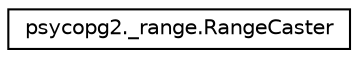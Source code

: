 digraph "Graphical Class Hierarchy"
{
 // LATEX_PDF_SIZE
  edge [fontname="Helvetica",fontsize="10",labelfontname="Helvetica",labelfontsize="10"];
  node [fontname="Helvetica",fontsize="10",shape=record];
  rankdir="LR";
  Node0 [label="psycopg2._range.RangeCaster",height=0.2,width=0.4,color="black", fillcolor="white", style="filled",URL="$classpsycopg2_1_1__range_1_1_range_caster.html",tooltip=" "];
}

